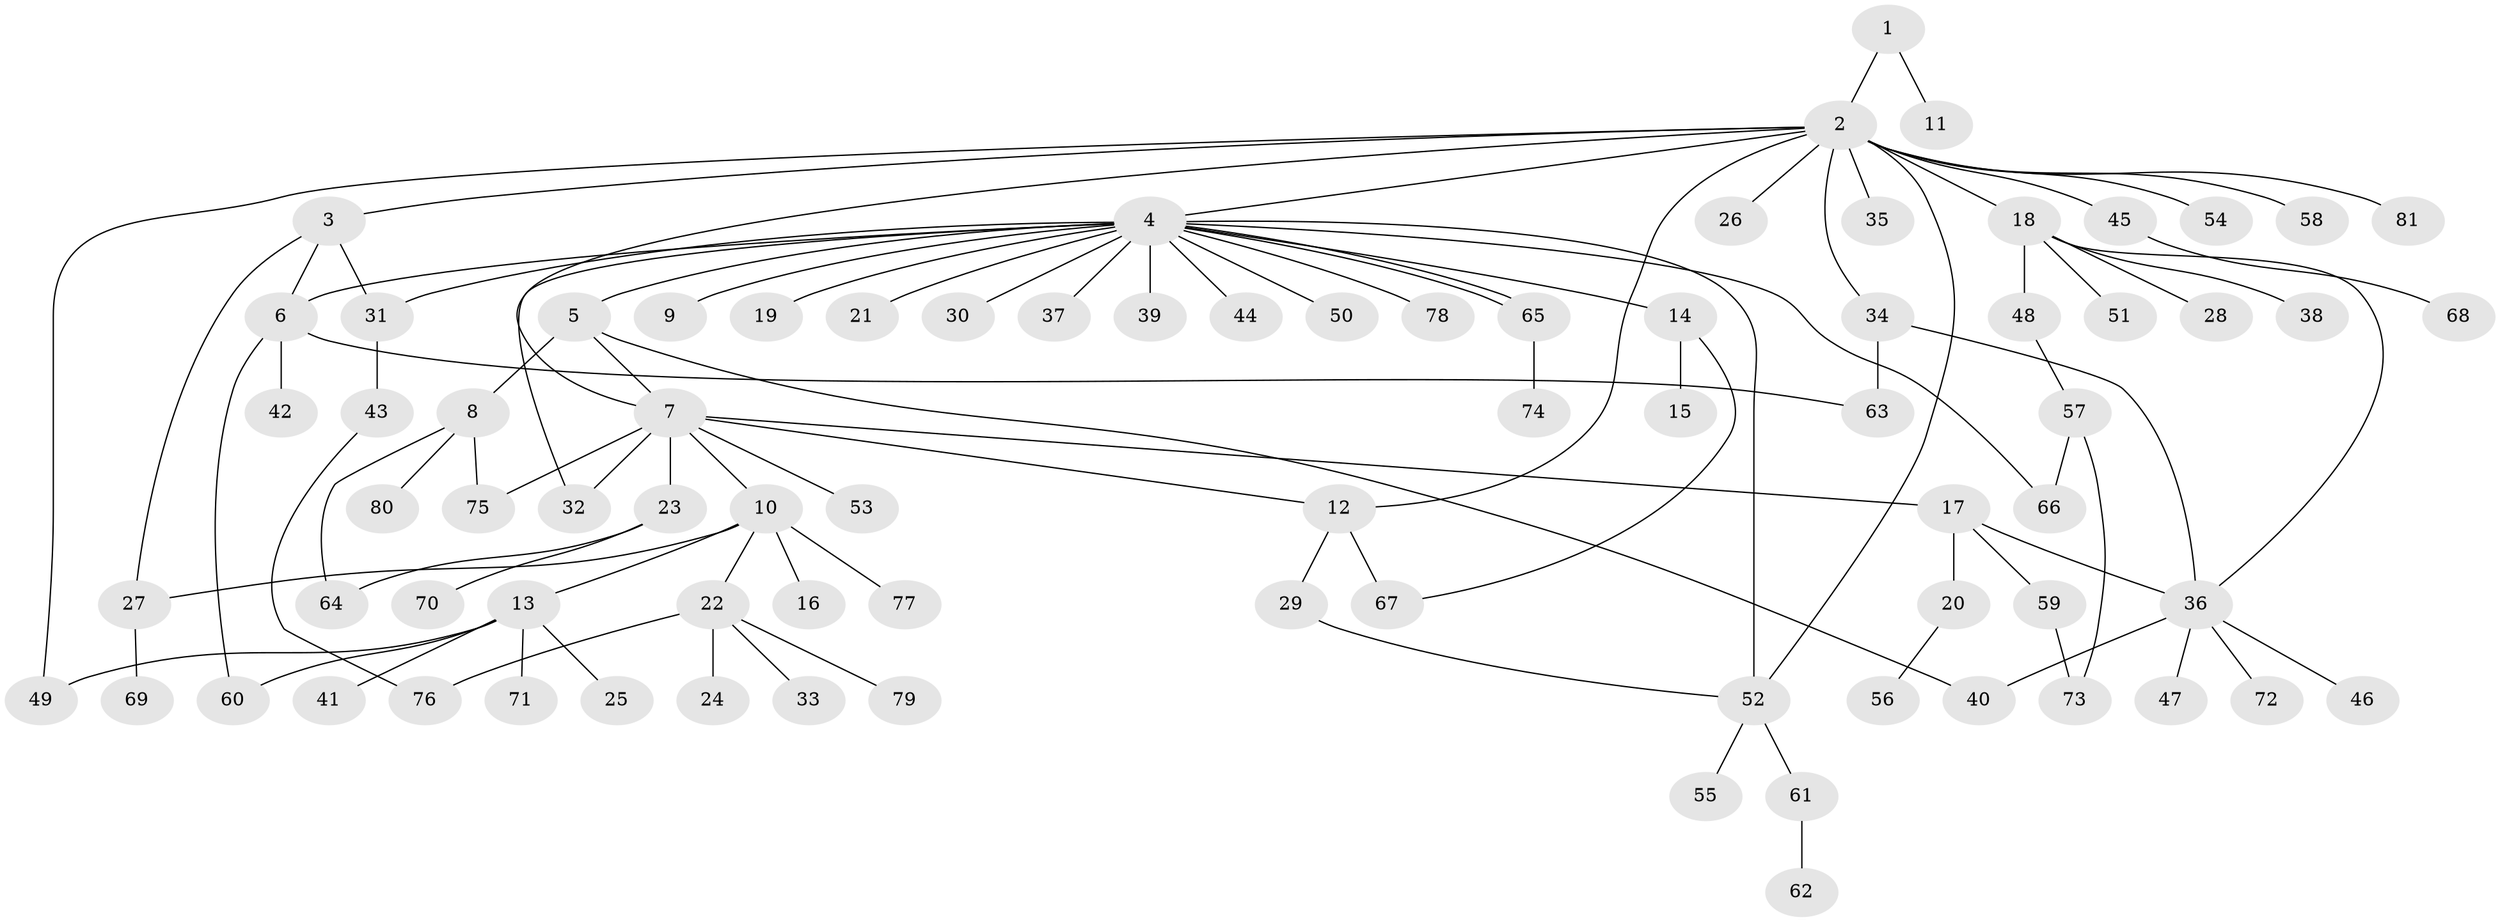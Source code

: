 // Generated by graph-tools (version 1.1) at 2025/25/03/09/25 03:25:55]
// undirected, 81 vertices, 101 edges
graph export_dot {
graph [start="1"]
  node [color=gray90,style=filled];
  1;
  2;
  3;
  4;
  5;
  6;
  7;
  8;
  9;
  10;
  11;
  12;
  13;
  14;
  15;
  16;
  17;
  18;
  19;
  20;
  21;
  22;
  23;
  24;
  25;
  26;
  27;
  28;
  29;
  30;
  31;
  32;
  33;
  34;
  35;
  36;
  37;
  38;
  39;
  40;
  41;
  42;
  43;
  44;
  45;
  46;
  47;
  48;
  49;
  50;
  51;
  52;
  53;
  54;
  55;
  56;
  57;
  58;
  59;
  60;
  61;
  62;
  63;
  64;
  65;
  66;
  67;
  68;
  69;
  70;
  71;
  72;
  73;
  74;
  75;
  76;
  77;
  78;
  79;
  80;
  81;
  1 -- 2;
  1 -- 11;
  2 -- 3;
  2 -- 4;
  2 -- 7;
  2 -- 12;
  2 -- 18;
  2 -- 26;
  2 -- 34;
  2 -- 35;
  2 -- 45;
  2 -- 49;
  2 -- 52;
  2 -- 54;
  2 -- 58;
  2 -- 81;
  3 -- 6;
  3 -- 27;
  3 -- 31;
  4 -- 5;
  4 -- 6;
  4 -- 9;
  4 -- 14;
  4 -- 19;
  4 -- 21;
  4 -- 30;
  4 -- 31;
  4 -- 32;
  4 -- 37;
  4 -- 39;
  4 -- 44;
  4 -- 50;
  4 -- 52;
  4 -- 65;
  4 -- 65;
  4 -- 66;
  4 -- 78;
  5 -- 7;
  5 -- 8;
  5 -- 40;
  6 -- 42;
  6 -- 60;
  6 -- 63;
  7 -- 10;
  7 -- 12;
  7 -- 17;
  7 -- 23;
  7 -- 32;
  7 -- 53;
  7 -- 75;
  8 -- 64;
  8 -- 75;
  8 -- 80;
  10 -- 13;
  10 -- 16;
  10 -- 22;
  10 -- 27;
  10 -- 77;
  12 -- 29;
  12 -- 67;
  13 -- 25;
  13 -- 41;
  13 -- 49;
  13 -- 60;
  13 -- 71;
  14 -- 15;
  14 -- 67;
  17 -- 20;
  17 -- 36;
  17 -- 59;
  18 -- 28;
  18 -- 36;
  18 -- 38;
  18 -- 48;
  18 -- 51;
  20 -- 56;
  22 -- 24;
  22 -- 33;
  22 -- 76;
  22 -- 79;
  23 -- 64;
  23 -- 70;
  27 -- 69;
  29 -- 52;
  31 -- 43;
  34 -- 36;
  34 -- 63;
  36 -- 40;
  36 -- 46;
  36 -- 47;
  36 -- 72;
  43 -- 76;
  45 -- 68;
  48 -- 57;
  52 -- 55;
  52 -- 61;
  57 -- 66;
  57 -- 73;
  59 -- 73;
  61 -- 62;
  65 -- 74;
}

